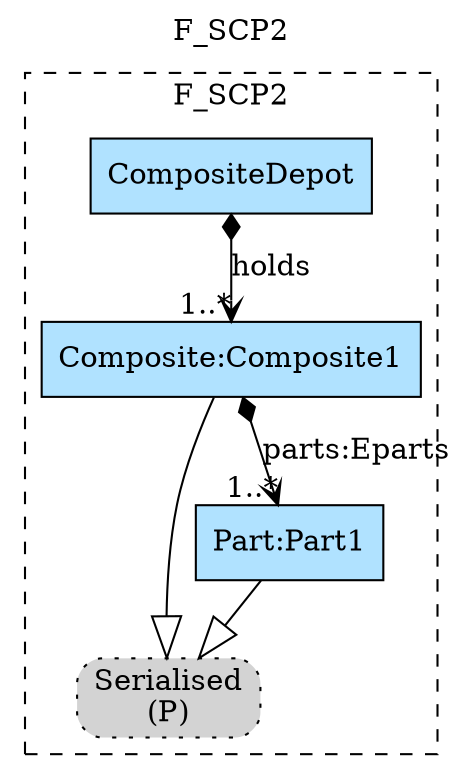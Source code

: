 digraph {graph[label=F_SCP2,labelloc=tl,labelfontsize=12];
subgraph cluster_F_SCP2{style=dashed;label=F_SCP2;
"PSerialised"[shape=box,fillcolor=lightgray,style ="rounded,filled,dotted",label=<Serialised<br/>(P)>];
"Composite"[shape=record,fillcolor=lightskyblue1,style = filled,label="Composite:Composite1"];
"Part"[shape=record,fillcolor=lightskyblue1,style = filled,label="Part:Part1"];
"CompositeDepot"[shape=record,fillcolor=lightskyblue1,style = filled,label="CompositeDepot"];

"Composite"->"PSerialised"[arrowhead=onormal,arrowsize=2.0];
"Part"->"PSerialised"[arrowhead=onormal,arrowsize=2.0];
"Composite"->"Part"[label="parts:Eparts",arrowhead=vee,arrowtail=diamond,dir=both,headlabel="1..*"];
"CompositeDepot"->"Composite"[label="holds",arrowhead=vee,arrowtail=diamond,dir=both,headlabel="1..*"];

}

}
